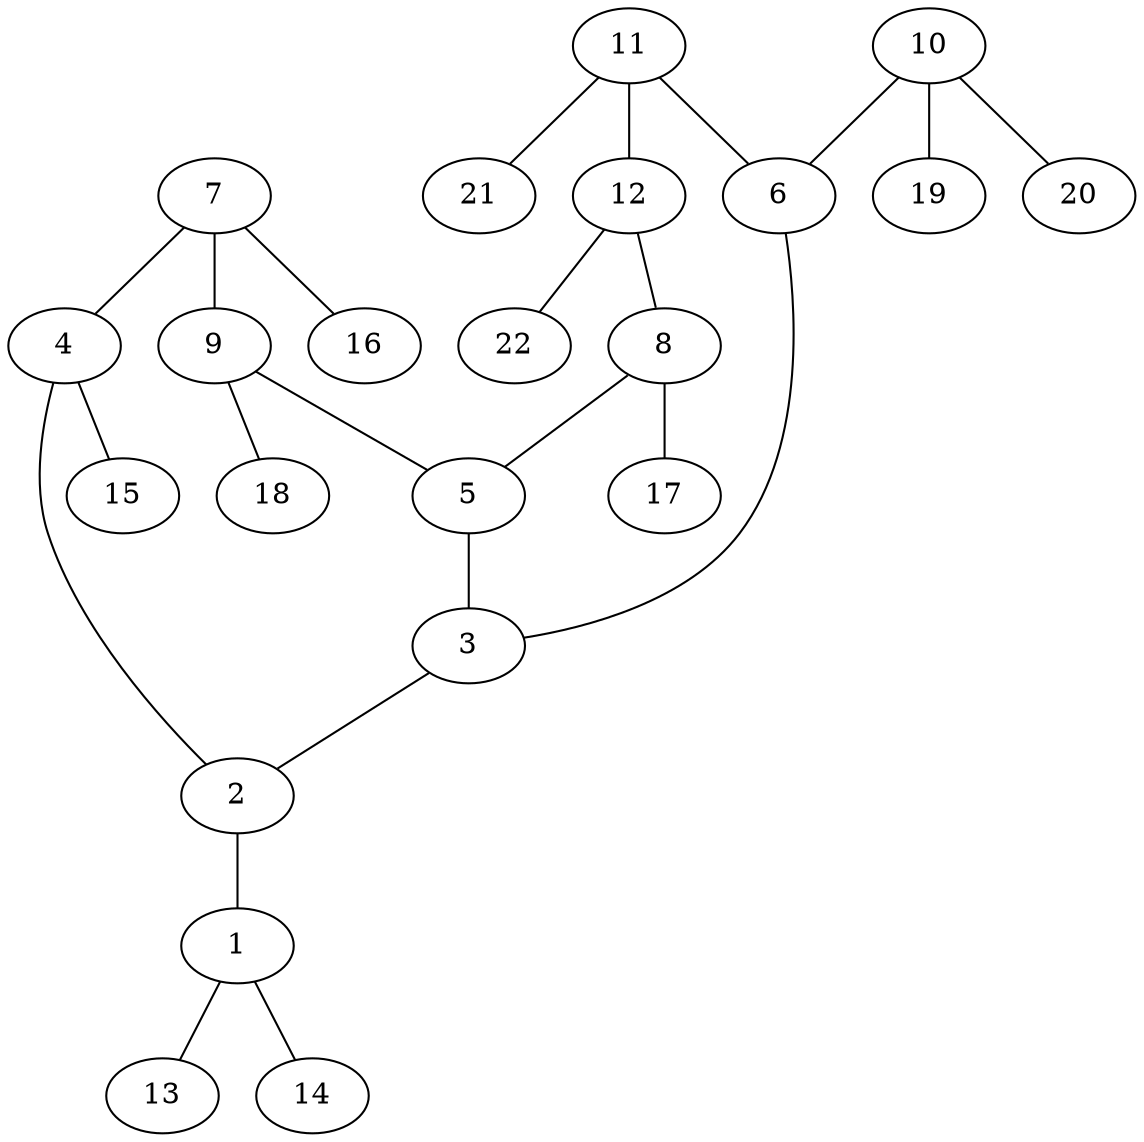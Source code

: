 graph molecule_2685 {
	1	 [chem=N];
	13	 [chem=H];
	1 -- 13	 [valence=1];
	14	 [chem=H];
	1 -- 14	 [valence=1];
	2	 [chem=C];
	2 -- 1	 [valence=1];
	3	 [chem=C];
	3 -- 2	 [valence=2];
	4	 [chem=C];
	4 -- 2	 [valence=1];
	15	 [chem=H];
	4 -- 15	 [valence=1];
	5	 [chem=C];
	5 -- 3	 [valence=1];
	6	 [chem=C];
	6 -- 3	 [valence=1];
	7	 [chem=C];
	7 -- 4	 [valence=2];
	9	 [chem=C];
	7 -- 9	 [valence=1];
	16	 [chem=H];
	7 -- 16	 [valence=1];
	8	 [chem=C];
	8 -- 5	 [valence=1];
	17	 [chem=H];
	8 -- 17	 [valence=1];
	9 -- 5	 [valence=2];
	18	 [chem=H];
	9 -- 18	 [valence=1];
	10	 [chem=N];
	10 -- 6	 [valence=1];
	19	 [chem=H];
	10 -- 19	 [valence=1];
	20	 [chem=H];
	10 -- 20	 [valence=1];
	11	 [chem=C];
	11 -- 6	 [valence=2];
	12	 [chem=C];
	11 -- 12	 [valence=1];
	21	 [chem=H];
	11 -- 21	 [valence=1];
	12 -- 8	 [valence=2];
	22	 [chem=H];
	12 -- 22	 [valence=1];
}
